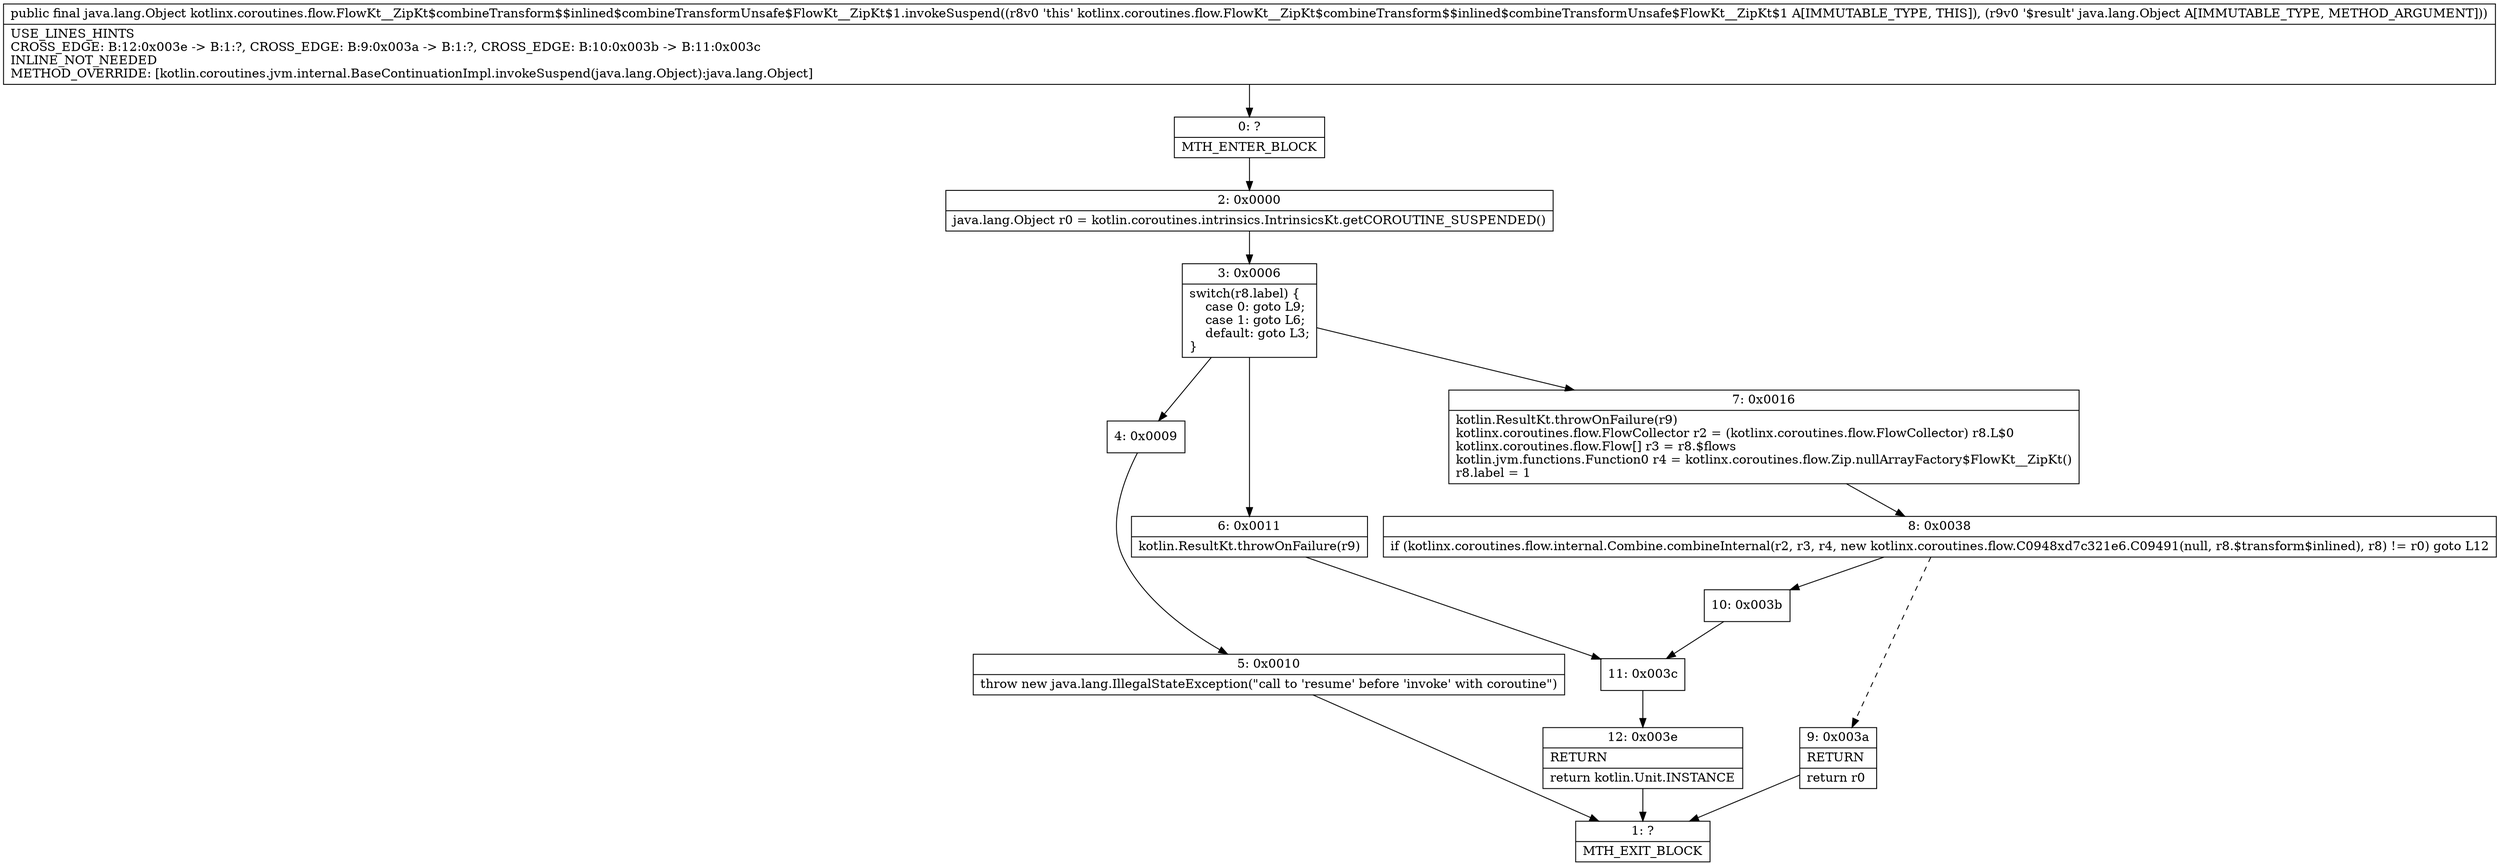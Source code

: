 digraph "CFG forkotlinx.coroutines.flow.FlowKt__ZipKt$combineTransform$$inlined$combineTransformUnsafe$FlowKt__ZipKt$1.invokeSuspend(Ljava\/lang\/Object;)Ljava\/lang\/Object;" {
Node_0 [shape=record,label="{0\:\ ?|MTH_ENTER_BLOCK\l}"];
Node_2 [shape=record,label="{2\:\ 0x0000|java.lang.Object r0 = kotlin.coroutines.intrinsics.IntrinsicsKt.getCOROUTINE_SUSPENDED()\l}"];
Node_3 [shape=record,label="{3\:\ 0x0006|switch(r8.label) \{\l    case 0: goto L9;\l    case 1: goto L6;\l    default: goto L3;\l\}\l}"];
Node_4 [shape=record,label="{4\:\ 0x0009}"];
Node_5 [shape=record,label="{5\:\ 0x0010|throw new java.lang.IllegalStateException(\"call to 'resume' before 'invoke' with coroutine\")\l}"];
Node_1 [shape=record,label="{1\:\ ?|MTH_EXIT_BLOCK\l}"];
Node_6 [shape=record,label="{6\:\ 0x0011|kotlin.ResultKt.throwOnFailure(r9)\l}"];
Node_11 [shape=record,label="{11\:\ 0x003c}"];
Node_12 [shape=record,label="{12\:\ 0x003e|RETURN\l|return kotlin.Unit.INSTANCE\l}"];
Node_7 [shape=record,label="{7\:\ 0x0016|kotlin.ResultKt.throwOnFailure(r9)\lkotlinx.coroutines.flow.FlowCollector r2 = (kotlinx.coroutines.flow.FlowCollector) r8.L$0\lkotlinx.coroutines.flow.Flow[] r3 = r8.$flows\lkotlin.jvm.functions.Function0 r4 = kotlinx.coroutines.flow.Zip.nullArrayFactory$FlowKt__ZipKt()\lr8.label = 1\l}"];
Node_8 [shape=record,label="{8\:\ 0x0038|if (kotlinx.coroutines.flow.internal.Combine.combineInternal(r2, r3, r4, new kotlinx.coroutines.flow.C0948xd7c321e6.C09491(null, r8.$transform$inlined), r8) != r0) goto L12\l}"];
Node_9 [shape=record,label="{9\:\ 0x003a|RETURN\l|return r0\l}"];
Node_10 [shape=record,label="{10\:\ 0x003b}"];
MethodNode[shape=record,label="{public final java.lang.Object kotlinx.coroutines.flow.FlowKt__ZipKt$combineTransform$$inlined$combineTransformUnsafe$FlowKt__ZipKt$1.invokeSuspend((r8v0 'this' kotlinx.coroutines.flow.FlowKt__ZipKt$combineTransform$$inlined$combineTransformUnsafe$FlowKt__ZipKt$1 A[IMMUTABLE_TYPE, THIS]), (r9v0 '$result' java.lang.Object A[IMMUTABLE_TYPE, METHOD_ARGUMENT]))  | USE_LINES_HINTS\lCROSS_EDGE: B:12:0x003e \-\> B:1:?, CROSS_EDGE: B:9:0x003a \-\> B:1:?, CROSS_EDGE: B:10:0x003b \-\> B:11:0x003c\lINLINE_NOT_NEEDED\lMETHOD_OVERRIDE: [kotlin.coroutines.jvm.internal.BaseContinuationImpl.invokeSuspend(java.lang.Object):java.lang.Object]\l}"];
MethodNode -> Node_0;Node_0 -> Node_2;
Node_2 -> Node_3;
Node_3 -> Node_4;
Node_3 -> Node_6;
Node_3 -> Node_7;
Node_4 -> Node_5;
Node_5 -> Node_1;
Node_6 -> Node_11;
Node_11 -> Node_12;
Node_12 -> Node_1;
Node_7 -> Node_8;
Node_8 -> Node_9[style=dashed];
Node_8 -> Node_10;
Node_9 -> Node_1;
Node_10 -> Node_11;
}

